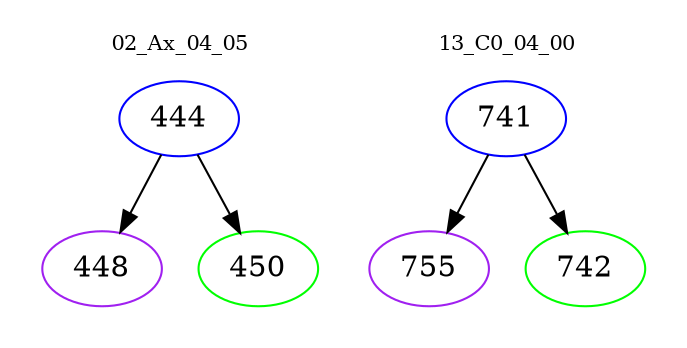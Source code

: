 digraph{
subgraph cluster_0 {
color = white
label = "02_Ax_04_05";
fontsize=10;
T0_444 [label="444", color="blue"]
T0_444 -> T0_448 [color="black"]
T0_448 [label="448", color="purple"]
T0_444 -> T0_450 [color="black"]
T0_450 [label="450", color="green"]
}
subgraph cluster_1 {
color = white
label = "13_C0_04_00";
fontsize=10;
T1_741 [label="741", color="blue"]
T1_741 -> T1_755 [color="black"]
T1_755 [label="755", color="purple"]
T1_741 -> T1_742 [color="black"]
T1_742 [label="742", color="green"]
}
}
